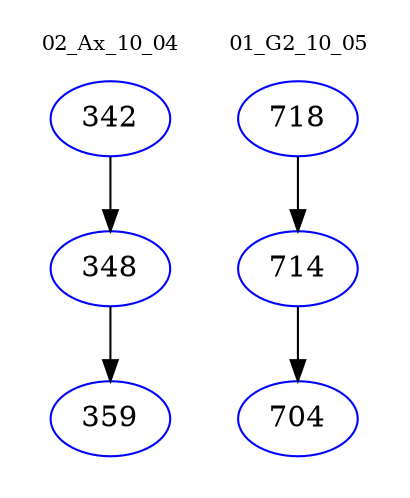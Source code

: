 digraph{
subgraph cluster_0 {
color = white
label = "02_Ax_10_04";
fontsize=10;
T0_342 [label="342", color="blue"]
T0_342 -> T0_348 [color="black"]
T0_348 [label="348", color="blue"]
T0_348 -> T0_359 [color="black"]
T0_359 [label="359", color="blue"]
}
subgraph cluster_1 {
color = white
label = "01_G2_10_05";
fontsize=10;
T1_718 [label="718", color="blue"]
T1_718 -> T1_714 [color="black"]
T1_714 [label="714", color="blue"]
T1_714 -> T1_704 [color="black"]
T1_704 [label="704", color="blue"]
}
}
